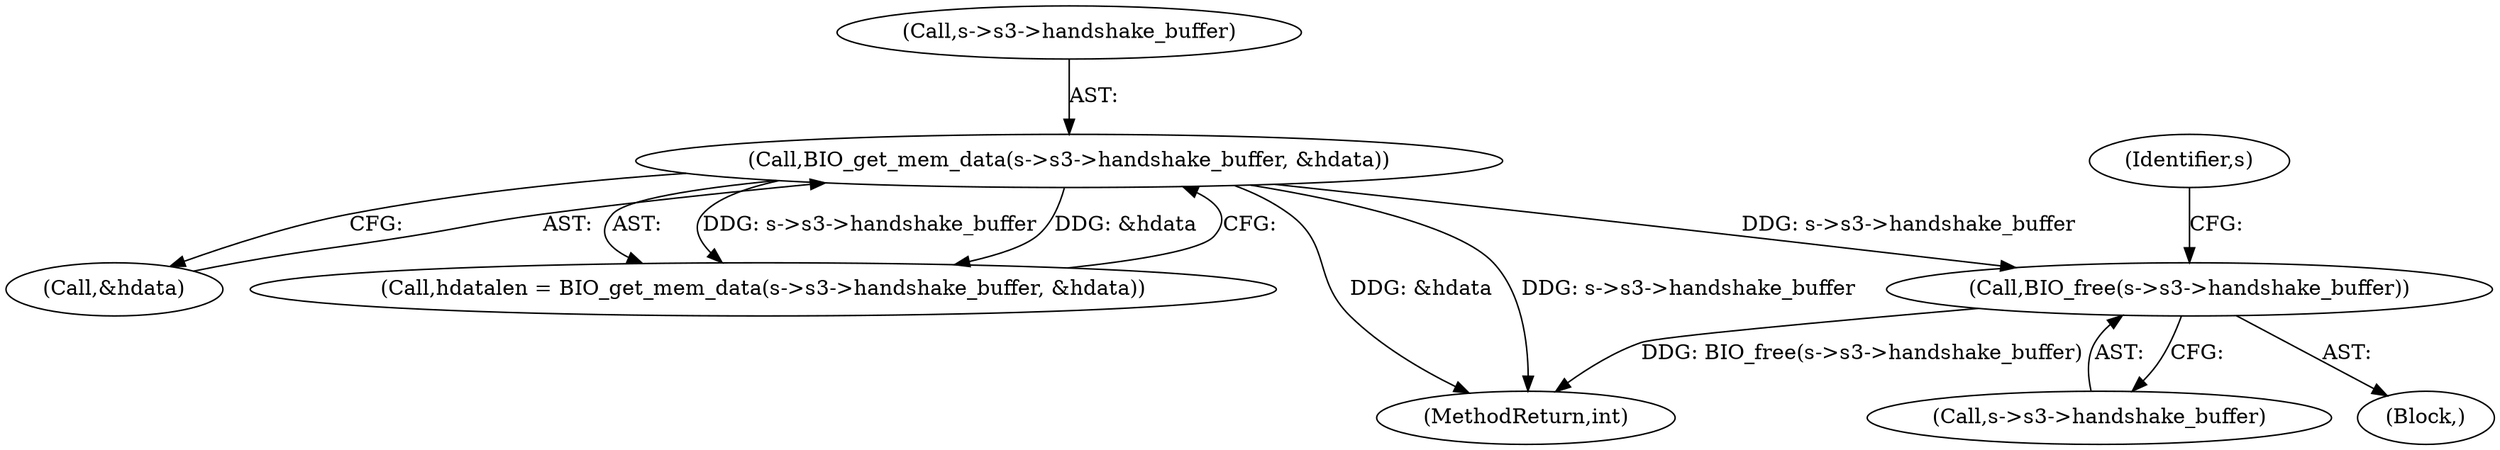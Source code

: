 digraph "0_openssl_1421e0c584ae9120ca1b88098f13d6d2e90b83a3@API" {
"1000704" [label="(Call,BIO_free(s->s3->handshake_buffer))"];
"1000391" [label="(Call,BIO_get_mem_data(s->s3->handshake_buffer, &hdata))"];
"1000704" [label="(Call,BIO_free(s->s3->handshake_buffer))"];
"1000391" [label="(Call,BIO_get_mem_data(s->s3->handshake_buffer, &hdata))"];
"1000703" [label="(Block,)"];
"1000705" [label="(Call,s->s3->handshake_buffer)"];
"1000397" [label="(Call,&hdata)"];
"1000389" [label="(Call,hdatalen = BIO_get_mem_data(s->s3->handshake_buffer, &hdata))"];
"1000731" [label="(MethodReturn,int)"];
"1000392" [label="(Call,s->s3->handshake_buffer)"];
"1000713" [label="(Identifier,s)"];
"1000704" -> "1000703"  [label="AST: "];
"1000704" -> "1000705"  [label="CFG: "];
"1000705" -> "1000704"  [label="AST: "];
"1000713" -> "1000704"  [label="CFG: "];
"1000704" -> "1000731"  [label="DDG: BIO_free(s->s3->handshake_buffer)"];
"1000391" -> "1000704"  [label="DDG: s->s3->handshake_buffer"];
"1000391" -> "1000389"  [label="AST: "];
"1000391" -> "1000397"  [label="CFG: "];
"1000392" -> "1000391"  [label="AST: "];
"1000397" -> "1000391"  [label="AST: "];
"1000389" -> "1000391"  [label="CFG: "];
"1000391" -> "1000731"  [label="DDG: &hdata"];
"1000391" -> "1000731"  [label="DDG: s->s3->handshake_buffer"];
"1000391" -> "1000389"  [label="DDG: s->s3->handshake_buffer"];
"1000391" -> "1000389"  [label="DDG: &hdata"];
}
